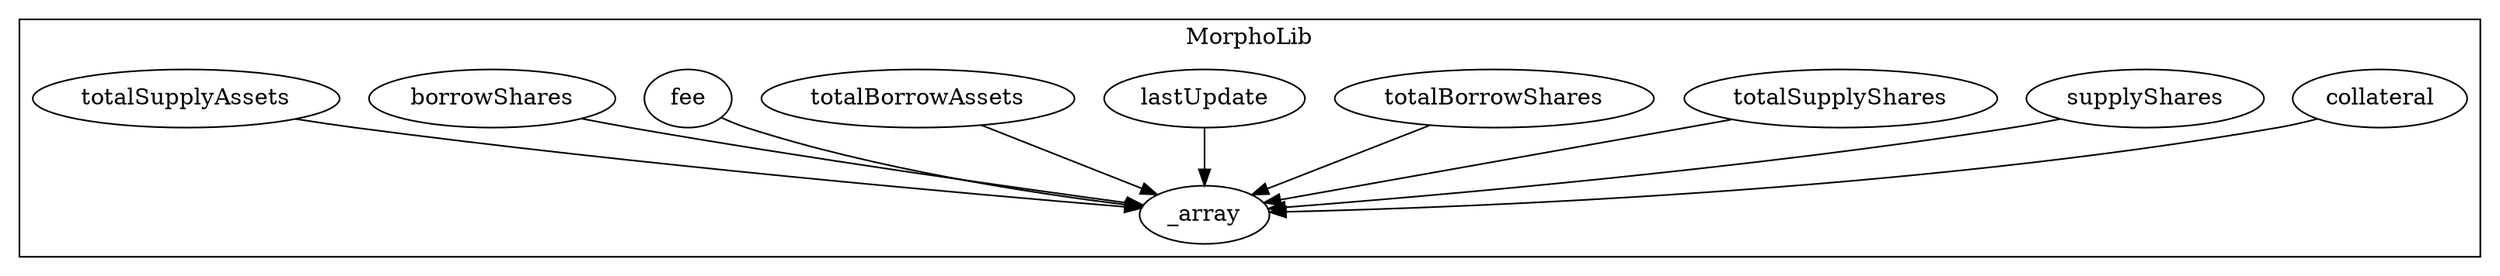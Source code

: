 strict digraph {
subgraph cluster_1592_MorphoLib {
label = "MorphoLib"
"1592_collateral" [label="collateral"]
"1592__array" [label="_array"]
"1592_supplyShares" [label="supplyShares"]
"1592_totalSupplyShares" [label="totalSupplyShares"]
"1592_totalBorrowShares" [label="totalBorrowShares"]
"1592_lastUpdate" [label="lastUpdate"]
"1592_totalBorrowAssets" [label="totalBorrowAssets"]
"1592_fee" [label="fee"]
"1592_borrowShares" [label="borrowShares"]
"1592_totalSupplyAssets" [label="totalSupplyAssets"]
"1592_totalBorrowShares" -> "1592__array"
"1592_totalSupplyAssets" -> "1592__array"
"1592_collateral" -> "1592__array"
"1592_lastUpdate" -> "1592__array"
"1592_supplyShares" -> "1592__array"
"1592_totalSupplyShares" -> "1592__array"
"1592_fee" -> "1592__array"
"1592_totalBorrowAssets" -> "1592__array"
"1592_borrowShares" -> "1592__array"
}subgraph cluster_solidity {
label = "[Solidity]"
}
}